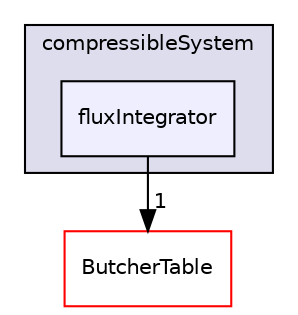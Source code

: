 digraph "fluxIntegrator" {
  bgcolor=transparent;
  compound=true
  node [ fontsize="10", fontname="Helvetica"];
  edge [ labelfontsize="10", labelfontname="Helvetica"];
  subgraph clusterdir_e7bfc3ecce9d56d9a6f1cf729723a447 {
    graph [ bgcolor="#ddddee", pencolor="black", label="compressibleSystem" fontname="Helvetica", fontsize="10", URL="dir_e7bfc3ecce9d56d9a6f1cf729723a447.html"]
  dir_e68cddae05014eb1009691a903993eed [shape=box, label="fluxIntegrator", style="filled", fillcolor="#eeeeff", pencolor="black", URL="dir_e68cddae05014eb1009691a903993eed.html"];
  }
  dir_e24aeb1197190121ade350f28ab7c806 [shape=box label="ButcherTable" color="red" URL="dir_e24aeb1197190121ade350f28ab7c806.html"];
  dir_e68cddae05014eb1009691a903993eed->dir_e24aeb1197190121ade350f28ab7c806 [headlabel="1", labeldistance=1.5 headhref="dir_000150_000068.html"];
}
